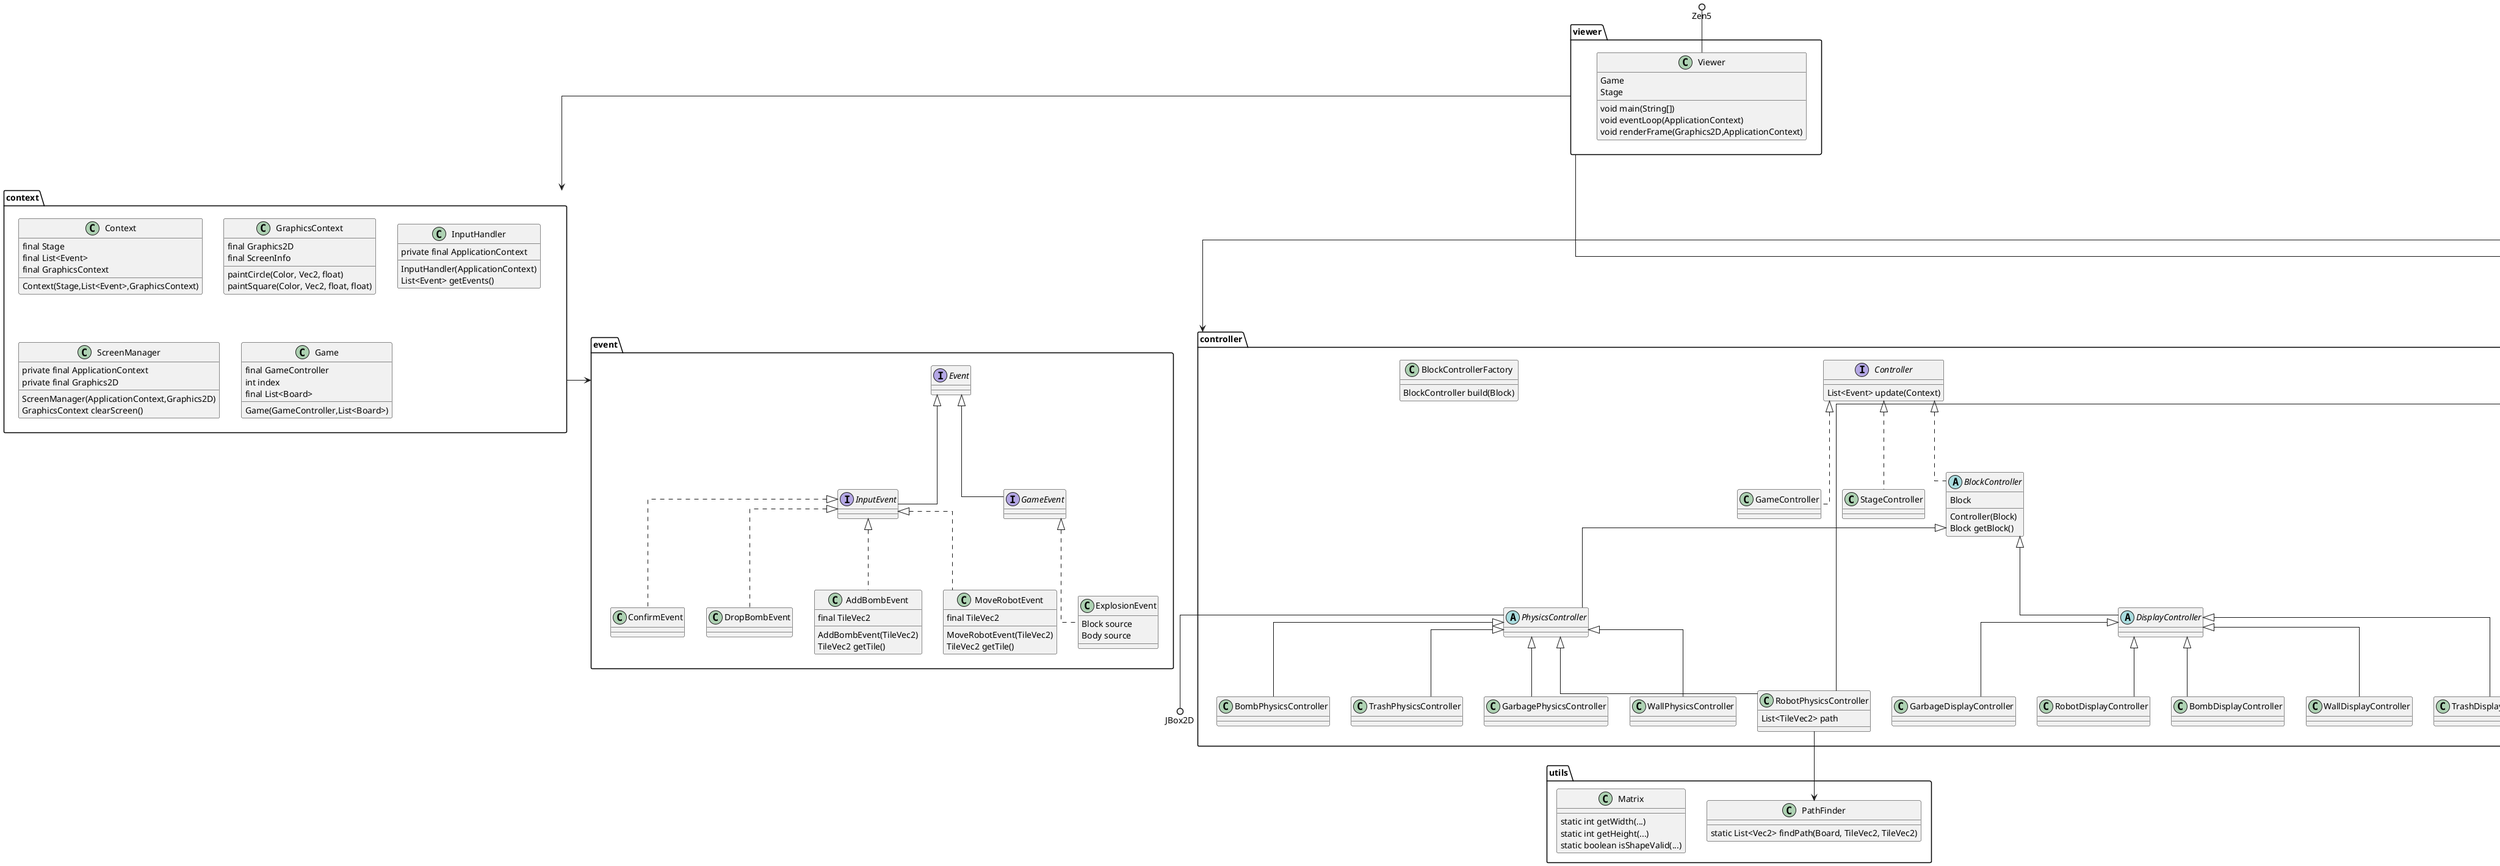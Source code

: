 @startuml

skinparam linetype ortho

package utils {
  class PathFinder {
    static List<Vec2> findPath(Board, TileVec2, TileVec2)
  }

  class Matrix {
    static int getWidth(...)
    static int getHeight(...)
    static boolean isShapeValid(...)
  }
}

package viewer {
  class Viewer {
    Game
    Stage
    void main(String[])
    void eventLoop(ApplicationContext)
    void renderFrame(Graphics2D,ApplicationContext)
  }
}

package context {
  class Context {
    Context(Stage,List<Event>,GraphicsContext)
    final Stage
    final List<Event>
    final GraphicsContext
  }

  class GraphicsContext {
    final Graphics2D
    final ScreenInfo
    paintCircle(Color, Vec2, float)
    paintSquare(Color, Vec2, float, float)
  }

  class InputHandler {
    private final ApplicationContext
    InputHandler(ApplicationContext)
    List<Event> getEvents()
  }

  class ScreenManager {
    private final ApplicationContext
    private final Graphics2D
    ScreenManager(ApplicationContext,Graphics2D)
    GraphicsContext clearScreen()
  }

  class Game {
    final GameController
    int index
    final List<Board>
    Game(GameController,List<Board>)
  }
}

package event {
  interface Event

  interface InputEvent implements Event
  interface GameEvent implements Event

  class DropBombEvent implements InputEvent

  class AddBombEvent implements InputEvent {
    final TileVec2
    AddBombEvent(TileVec2)
    TileVec2 getTile()
  }

  class MoveRobotEvent implements InputEvent {
    final TileVec2
    MoveRobotEvent(TileVec2)
    TileVec2 getTile()
  }

  class ConfirmEvent implements InputEvent

  class ExplosionEvent implements GameEvent {
    Block source
    Body source
  }
}

package board {
  class Board {
    Board(width, height)
    BlockType getBlockTypeAt(TileVec2)
    BlockType setBlockTypeAt(TileVec2, BlockType)
  }

  class BoardParser {
    static Board parse(File)
  }

  class BoardValidator {
    static bool validate(Board)
  }

  class BoardConverter {
    static Board worldToBoard(List<Block>)
    static List<Block> boardToWorld(Board)
  }

  class TileVec2 {
    static final int TILE_DIM
    static TileVec2 fromVec2(Vec2)

    Vec2
    TileVec2(col, row)
    Vec2 toPixelPos()
  }
}

package model {
  enum BlockType {
    FREE
    WALL
    TRASH
    GARBAGE
    ROBOT
    BOMB
  }

  class BlockFactory {
    Block build(BlockType, Vec2)
  }

  abstract class Block {
    List<Controller>

    Block(Vec2)
    Vec2 getPosition()
    void setPosition(Vec2)
    List<Event> update(Context)
  }

  abstract class StaticBlock extends Block
  class WallBlock extends StaticBlock
  class TrashBlock extends StaticBlock
  class BombBlock extends StaticBlock

  class GarbageBlock extends Block
  class RobotBlock extends Block

  class Stage {
    StageController
    List<Block>
    Stage(Board)
    List<Block> getBlocks()
    List<Event> update(Context)
    bool isCleared()
  }
}

package controller {
  interface Controller {
    List<Event> update(Context)
  }

  abstract class BlockController implements Controller {
    Block
    Controller(Block)
    Block getBlock()
  }

  class BlockControllerFactory {
    BlockController build(Block)
  }

  class GameController implements Controller
  class StageController implements Controller

  abstract class PhysicsController extends BlockController
  abstract class DisplayController extends BlockController

  class WallPhysicsController extends PhysicsController
  class WallDisplayController extends DisplayController

  class TrashPhysicsController extends PhysicsController
  class TrashDisplayController extends DisplayController

  class GarbagePhysicsController extends PhysicsController
  class GarbageDisplayController extends DisplayController

  class RobotPhysicsController extends PhysicsController {
    List<TileVec2> path
  }

  class RobotDisplayController extends DisplayController

  class BombPhysicsController extends PhysicsController
  class BombDisplayController extends DisplayController
}

RobotPhysicsController --> PathFinder
RobotPhysicsController --> BoardConverter

Stage --> BoardConverter

PhysicsController --() JBox2D
Zen5 ()-- Viewer

viewer --> context
viewer --> model

context --> event

model --> controller

board --> model

@enduml
